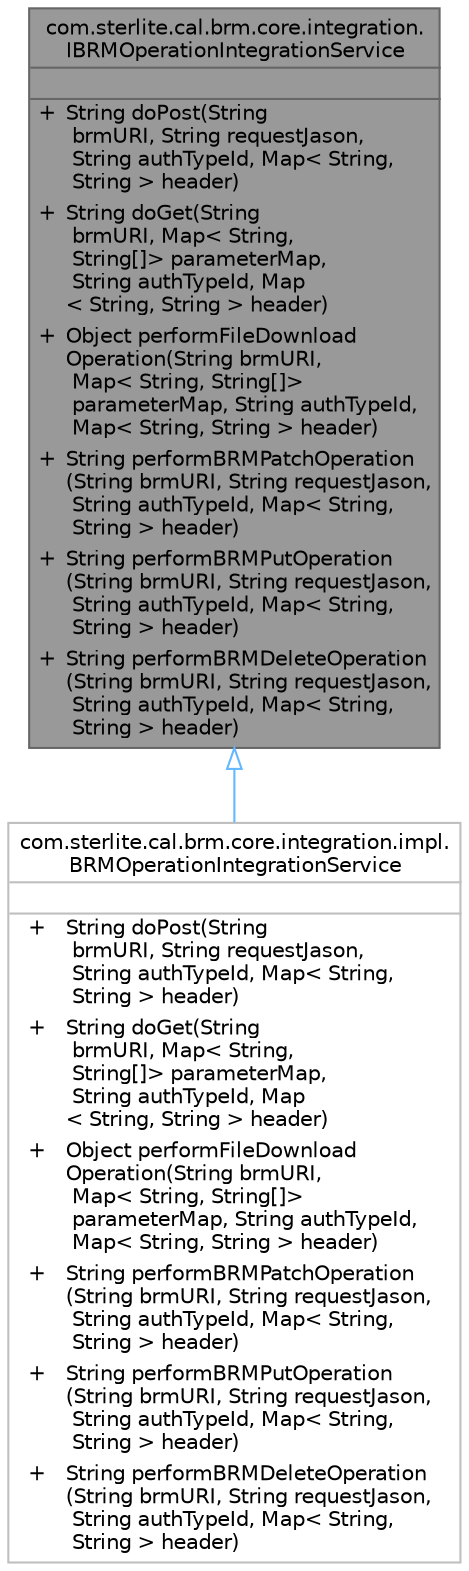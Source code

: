 digraph "com.sterlite.cal.brm.core.integration.IBRMOperationIntegrationService"
{
 // LATEX_PDF_SIZE
  bgcolor="transparent";
  edge [fontname=Helvetica,fontsize=10,labelfontname=Helvetica,labelfontsize=10];
  node [fontname=Helvetica,fontsize=10,shape=box,height=0.2,width=0.4];
  Node1 [id="Node000001",shape=plain,label=<<TABLE CELLBORDER="0" BORDER="1"><TR><TD COLSPAN="2" CELLPADDING="1" CELLSPACING="0">com.sterlite.cal.brm.core.integration.<BR ALIGN="LEFT"/>IBRMOperationIntegrationService</TD></TR>
<HR/>
<TR><TD COLSPAN="2" CELLPADDING="1" CELLSPACING="0">&nbsp;</TD></TR>
<HR/>
<TR><TD VALIGN="top" CELLPADDING="1" CELLSPACING="0">+</TD><TD VALIGN="top" ALIGN="LEFT" CELLPADDING="1" CELLSPACING="0">String doPost(String<BR ALIGN="LEFT"/> brmURI, String requestJason,<BR ALIGN="LEFT"/> String authTypeId, Map&lt; String,<BR ALIGN="LEFT"/> String &gt; header)<BR ALIGN="LEFT"/></TD></TR>
<TR><TD VALIGN="top" CELLPADDING="1" CELLSPACING="0">+</TD><TD VALIGN="top" ALIGN="LEFT" CELLPADDING="1" CELLSPACING="0">String doGet(String<BR ALIGN="LEFT"/> brmURI, Map&lt; String,<BR ALIGN="LEFT"/> String[]&gt; parameterMap,<BR ALIGN="LEFT"/> String authTypeId, Map<BR ALIGN="LEFT"/>&lt; String, String &gt; header)<BR ALIGN="LEFT"/></TD></TR>
<TR><TD VALIGN="top" CELLPADDING="1" CELLSPACING="0">+</TD><TD VALIGN="top" ALIGN="LEFT" CELLPADDING="1" CELLSPACING="0">Object performFileDownload<BR ALIGN="LEFT"/>Operation(String brmURI,<BR ALIGN="LEFT"/> Map&lt; String, String[]&gt;<BR ALIGN="LEFT"/> parameterMap, String authTypeId,<BR ALIGN="LEFT"/> Map&lt; String, String &gt; header)<BR ALIGN="LEFT"/></TD></TR>
<TR><TD VALIGN="top" CELLPADDING="1" CELLSPACING="0">+</TD><TD VALIGN="top" ALIGN="LEFT" CELLPADDING="1" CELLSPACING="0">String performBRMPatchOperation<BR ALIGN="LEFT"/>(String brmURI, String requestJason,<BR ALIGN="LEFT"/> String authTypeId, Map&lt; String,<BR ALIGN="LEFT"/> String &gt; header)<BR ALIGN="LEFT"/></TD></TR>
<TR><TD VALIGN="top" CELLPADDING="1" CELLSPACING="0">+</TD><TD VALIGN="top" ALIGN="LEFT" CELLPADDING="1" CELLSPACING="0">String performBRMPutOperation<BR ALIGN="LEFT"/>(String brmURI, String requestJason,<BR ALIGN="LEFT"/> String authTypeId, Map&lt; String,<BR ALIGN="LEFT"/> String &gt; header)<BR ALIGN="LEFT"/></TD></TR>
<TR><TD VALIGN="top" CELLPADDING="1" CELLSPACING="0">+</TD><TD VALIGN="top" ALIGN="LEFT" CELLPADDING="1" CELLSPACING="0">String performBRMDeleteOperation<BR ALIGN="LEFT"/>(String brmURI, String requestJason,<BR ALIGN="LEFT"/> String authTypeId, Map&lt; String,<BR ALIGN="LEFT"/> String &gt; header)<BR ALIGN="LEFT"/></TD></TR>
</TABLE>>
,height=0.2,width=0.4,color="gray40", fillcolor="grey60", style="filled", fontcolor="black",tooltip=" "];
  Node1 -> Node2 [id="edge1_Node000001_Node000002",dir="back",color="steelblue1",style="solid",tooltip=" ",arrowtail="onormal"];
  Node2 [id="Node000002",shape=plain,label=<<TABLE CELLBORDER="0" BORDER="1"><TR><TD COLSPAN="2" CELLPADDING="1" CELLSPACING="0">com.sterlite.cal.brm.core.integration.impl.<BR ALIGN="LEFT"/>BRMOperationIntegrationService</TD></TR>
<HR/>
<TR><TD COLSPAN="2" CELLPADDING="1" CELLSPACING="0">&nbsp;</TD></TR>
<HR/>
<TR><TD VALIGN="top" CELLPADDING="1" CELLSPACING="0">+</TD><TD VALIGN="top" ALIGN="LEFT" CELLPADDING="1" CELLSPACING="0">String doPost(String<BR ALIGN="LEFT"/> brmURI, String requestJason,<BR ALIGN="LEFT"/> String authTypeId, Map&lt; String,<BR ALIGN="LEFT"/> String &gt; header)<BR ALIGN="LEFT"/></TD></TR>
<TR><TD VALIGN="top" CELLPADDING="1" CELLSPACING="0">+</TD><TD VALIGN="top" ALIGN="LEFT" CELLPADDING="1" CELLSPACING="0">String doGet(String<BR ALIGN="LEFT"/> brmURI, Map&lt; String,<BR ALIGN="LEFT"/> String[]&gt; parameterMap,<BR ALIGN="LEFT"/> String authTypeId, Map<BR ALIGN="LEFT"/>&lt; String, String &gt; header)<BR ALIGN="LEFT"/></TD></TR>
<TR><TD VALIGN="top" CELLPADDING="1" CELLSPACING="0">+</TD><TD VALIGN="top" ALIGN="LEFT" CELLPADDING="1" CELLSPACING="0">Object performFileDownload<BR ALIGN="LEFT"/>Operation(String brmURI,<BR ALIGN="LEFT"/> Map&lt; String, String[]&gt;<BR ALIGN="LEFT"/> parameterMap, String authTypeId,<BR ALIGN="LEFT"/> Map&lt; String, String &gt; header)<BR ALIGN="LEFT"/></TD></TR>
<TR><TD VALIGN="top" CELLPADDING="1" CELLSPACING="0">+</TD><TD VALIGN="top" ALIGN="LEFT" CELLPADDING="1" CELLSPACING="0">String performBRMPatchOperation<BR ALIGN="LEFT"/>(String brmURI, String requestJason,<BR ALIGN="LEFT"/> String authTypeId, Map&lt; String,<BR ALIGN="LEFT"/> String &gt; header)<BR ALIGN="LEFT"/></TD></TR>
<TR><TD VALIGN="top" CELLPADDING="1" CELLSPACING="0">+</TD><TD VALIGN="top" ALIGN="LEFT" CELLPADDING="1" CELLSPACING="0">String performBRMPutOperation<BR ALIGN="LEFT"/>(String brmURI, String requestJason,<BR ALIGN="LEFT"/> String authTypeId, Map&lt; String,<BR ALIGN="LEFT"/> String &gt; header)<BR ALIGN="LEFT"/></TD></TR>
<TR><TD VALIGN="top" CELLPADDING="1" CELLSPACING="0">+</TD><TD VALIGN="top" ALIGN="LEFT" CELLPADDING="1" CELLSPACING="0">String performBRMDeleteOperation<BR ALIGN="LEFT"/>(String brmURI, String requestJason,<BR ALIGN="LEFT"/> String authTypeId, Map&lt; String,<BR ALIGN="LEFT"/> String &gt; header)<BR ALIGN="LEFT"/></TD></TR>
</TABLE>>
,height=0.2,width=0.4,color="grey75", fillcolor="white", style="filled",URL="$classcom_1_1sterlite_1_1cal_1_1brm_1_1core_1_1integration_1_1impl_1_1_b_r_m_operation_integration_service.html",tooltip=" "];
}
